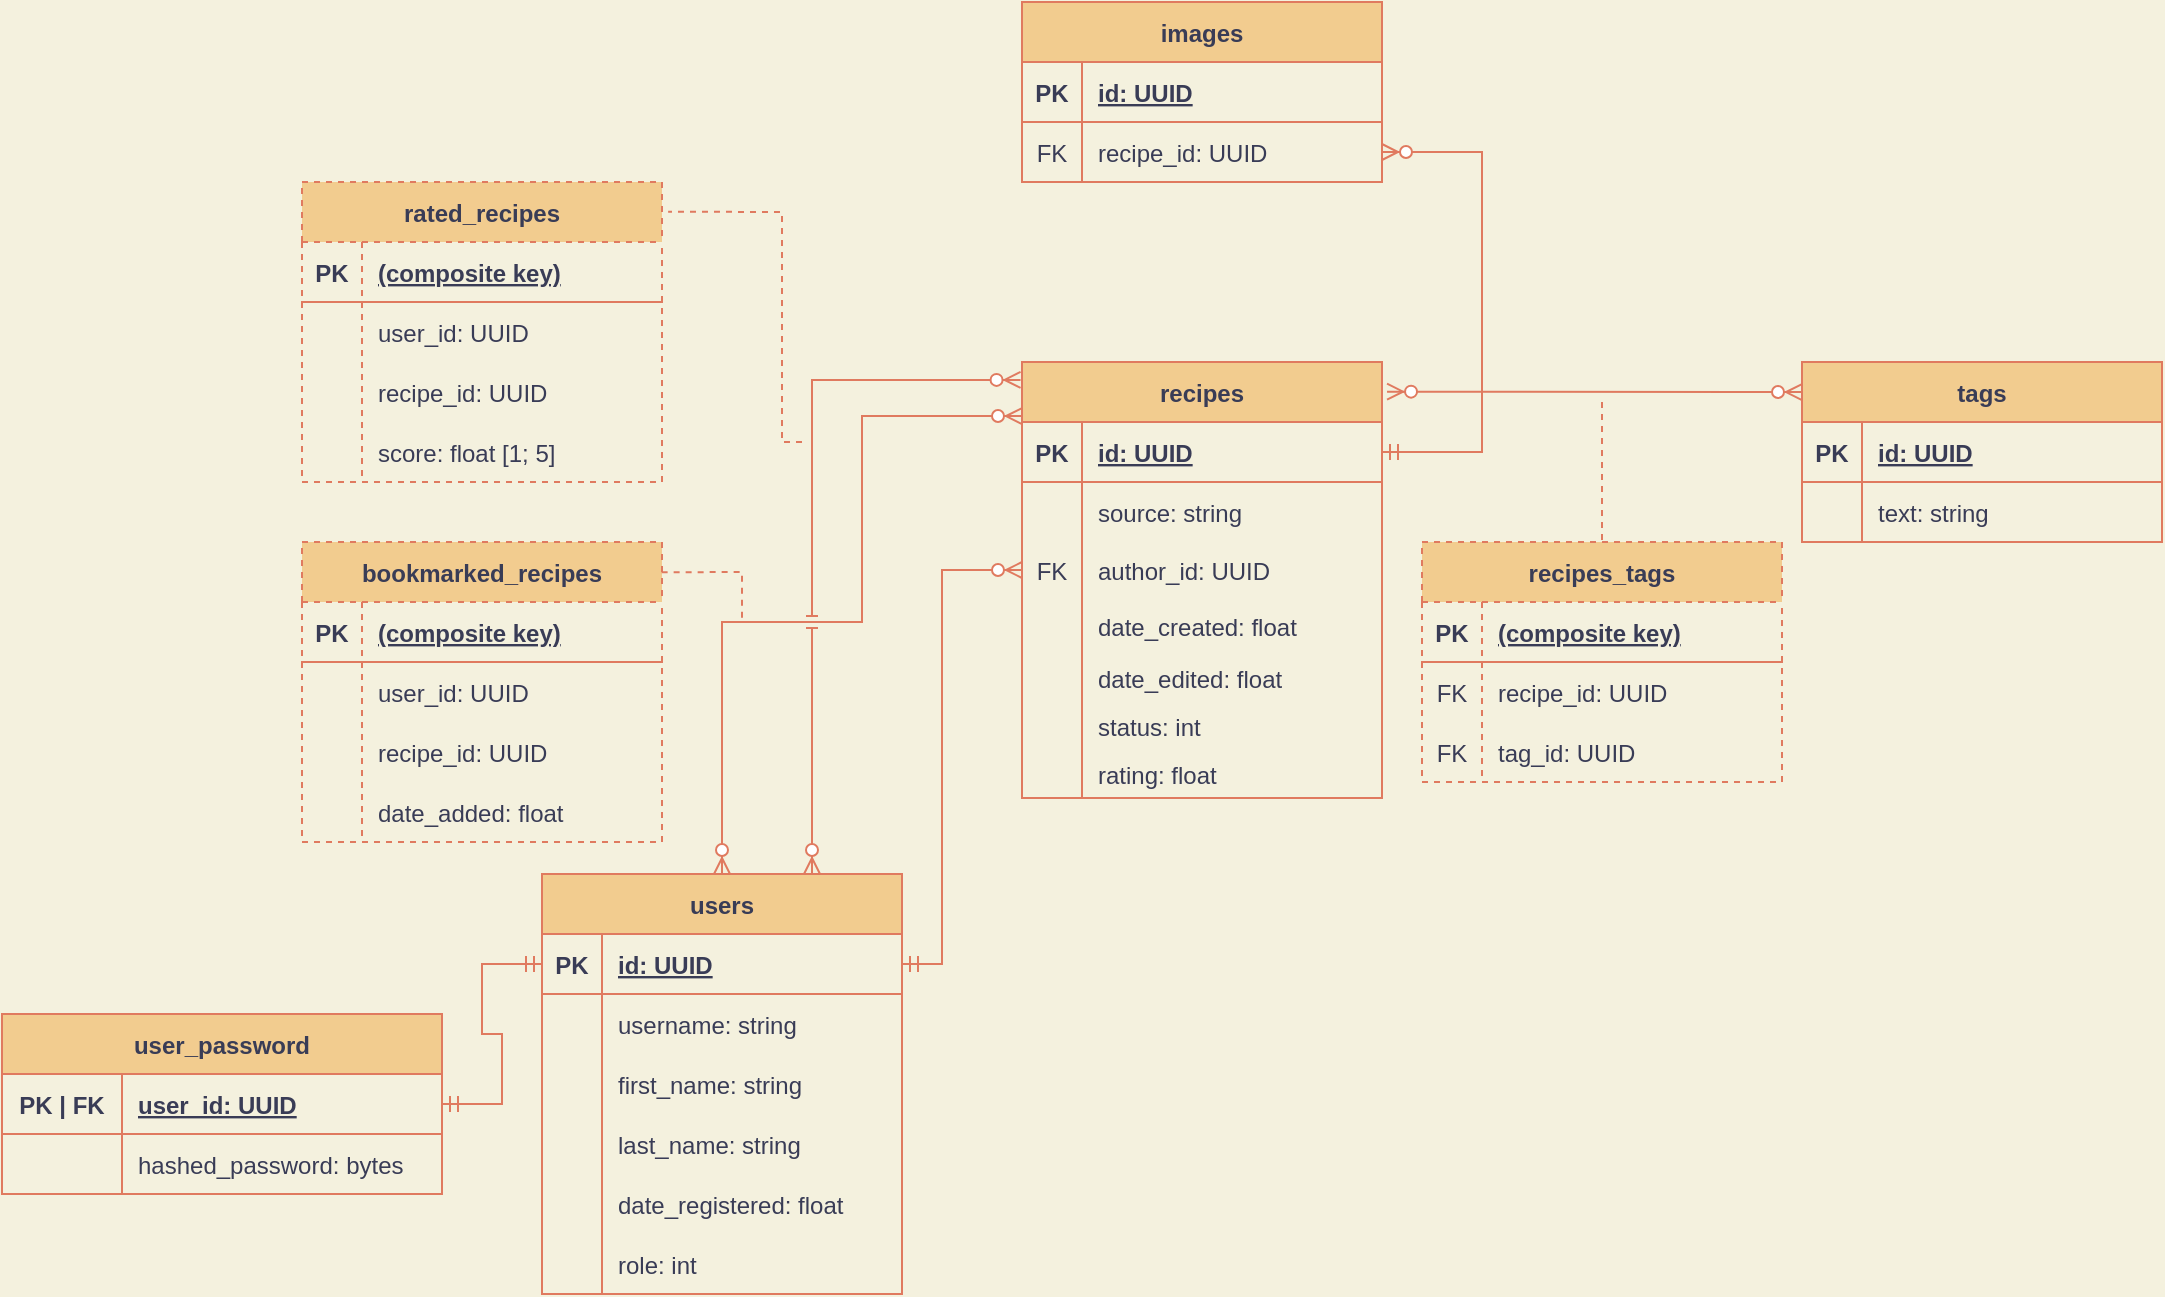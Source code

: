<mxfile version="16.5.1" type="device"><diagram id="r-IK76QdKSp-Bob8QngG" name="Page-1"><mxGraphModel dx="1038" dy="665" grid="1" gridSize="10" guides="1" tooltips="1" connect="1" arrows="1" fold="1" page="1" pageScale="1" pageWidth="1169" pageHeight="827" background="#F4F1DE" math="0" shadow="0"><root><mxCell id="0"/><mxCell id="1" parent="0"/><mxCell id="xQSCid_0t3CptBpFLn2i-52" value="recipes" style="shape=table;startSize=30;container=1;collapsible=1;childLayout=tableLayout;fixedRows=1;rowLines=0;fontStyle=1;align=center;resizeLast=1;fillColor=#F2CC8F;strokeColor=#E07A5F;fontColor=#393C56;" parent="1" vertex="1"><mxGeometry x="520" y="294" width="180" height="218" as="geometry"/></mxCell><mxCell id="xQSCid_0t3CptBpFLn2i-53" value="" style="shape=tableRow;horizontal=0;startSize=0;swimlaneHead=0;swimlaneBody=0;fillColor=none;collapsible=0;dropTarget=0;points=[[0,0.5],[1,0.5]];portConstraint=eastwest;top=0;left=0;right=0;bottom=1;strokeColor=#E07A5F;fontColor=#393C56;" parent="xQSCid_0t3CptBpFLn2i-52" vertex="1"><mxGeometry y="30" width="180" height="30" as="geometry"/></mxCell><mxCell id="xQSCid_0t3CptBpFLn2i-54" value="PK" style="shape=partialRectangle;connectable=0;fillColor=none;top=0;left=0;bottom=0;right=0;fontStyle=1;overflow=hidden;strokeColor=#E07A5F;fontColor=#393C56;" parent="xQSCid_0t3CptBpFLn2i-53" vertex="1"><mxGeometry width="30" height="30" as="geometry"><mxRectangle width="30" height="30" as="alternateBounds"/></mxGeometry></mxCell><mxCell id="xQSCid_0t3CptBpFLn2i-55" value="id: UUID" style="shape=partialRectangle;connectable=0;fillColor=none;top=0;left=0;bottom=0;right=0;align=left;spacingLeft=6;fontStyle=5;overflow=hidden;strokeColor=#E07A5F;fontColor=#393C56;" parent="xQSCid_0t3CptBpFLn2i-53" vertex="1"><mxGeometry x="30" width="150" height="30" as="geometry"><mxRectangle width="150" height="30" as="alternateBounds"/></mxGeometry></mxCell><mxCell id="xQSCid_0t3CptBpFLn2i-56" value="" style="shape=tableRow;horizontal=0;startSize=0;swimlaneHead=0;swimlaneBody=0;fillColor=none;collapsible=0;dropTarget=0;points=[[0,0.5],[1,0.5]];portConstraint=eastwest;top=0;left=0;right=0;bottom=0;strokeColor=#E07A5F;fontColor=#393C56;" parent="xQSCid_0t3CptBpFLn2i-52" vertex="1"><mxGeometry y="60" width="180" height="30" as="geometry"/></mxCell><mxCell id="xQSCid_0t3CptBpFLn2i-57" value="" style="shape=partialRectangle;connectable=0;fillColor=none;top=0;left=0;bottom=0;right=0;editable=1;overflow=hidden;strokeColor=#E07A5F;fontColor=#393C56;" parent="xQSCid_0t3CptBpFLn2i-56" vertex="1"><mxGeometry width="30" height="30" as="geometry"><mxRectangle width="30" height="30" as="alternateBounds"/></mxGeometry></mxCell><mxCell id="xQSCid_0t3CptBpFLn2i-58" value="source: string" style="shape=partialRectangle;connectable=0;fillColor=none;top=0;left=0;bottom=0;right=0;align=left;spacingLeft=6;overflow=hidden;strokeColor=#E07A5F;fontColor=#393C56;" parent="xQSCid_0t3CptBpFLn2i-56" vertex="1"><mxGeometry x="30" width="150" height="30" as="geometry"><mxRectangle width="150" height="30" as="alternateBounds"/></mxGeometry></mxCell><mxCell id="xQSCid_0t3CptBpFLn2i-59" value="" style="shape=tableRow;horizontal=0;startSize=0;swimlaneHead=0;swimlaneBody=0;fillColor=none;collapsible=0;dropTarget=0;points=[[0,0.5],[1,0.5]];portConstraint=eastwest;top=0;left=0;right=0;bottom=0;strokeColor=#E07A5F;fontColor=#393C56;" parent="xQSCid_0t3CptBpFLn2i-52" vertex="1"><mxGeometry y="90" width="180" height="28" as="geometry"/></mxCell><mxCell id="xQSCid_0t3CptBpFLn2i-60" value="FK" style="shape=partialRectangle;connectable=0;fillColor=none;top=0;left=0;bottom=0;right=0;editable=1;overflow=hidden;strokeColor=#E07A5F;fontColor=#393C56;" parent="xQSCid_0t3CptBpFLn2i-59" vertex="1"><mxGeometry width="30" height="28" as="geometry"><mxRectangle width="30" height="28" as="alternateBounds"/></mxGeometry></mxCell><mxCell id="xQSCid_0t3CptBpFLn2i-61" value="author_id: UUID" style="shape=partialRectangle;connectable=0;fillColor=none;top=0;left=0;bottom=0;right=0;align=left;spacingLeft=6;overflow=hidden;strokeColor=#E07A5F;fontColor=#393C56;" parent="xQSCid_0t3CptBpFLn2i-59" vertex="1"><mxGeometry x="30" width="150" height="28" as="geometry"><mxRectangle width="150" height="28" as="alternateBounds"/></mxGeometry></mxCell><mxCell id="xQSCid_0t3CptBpFLn2i-106" value="" style="shape=tableRow;horizontal=0;startSize=0;swimlaneHead=0;swimlaneBody=0;fillColor=none;collapsible=0;dropTarget=0;points=[[0,0.5],[1,0.5]];portConstraint=eastwest;top=0;left=0;right=0;bottom=0;strokeColor=#E07A5F;fontColor=#393C56;" parent="xQSCid_0t3CptBpFLn2i-52" vertex="1"><mxGeometry y="118" width="180" height="28" as="geometry"/></mxCell><mxCell id="xQSCid_0t3CptBpFLn2i-107" value="" style="shape=partialRectangle;connectable=0;fillColor=none;top=0;left=0;bottom=0;right=0;editable=1;overflow=hidden;strokeColor=#E07A5F;fontColor=#393C56;" parent="xQSCid_0t3CptBpFLn2i-106" vertex="1"><mxGeometry width="30" height="28" as="geometry"><mxRectangle width="30" height="28" as="alternateBounds"/></mxGeometry></mxCell><mxCell id="xQSCid_0t3CptBpFLn2i-108" value="date_created: float" style="shape=partialRectangle;connectable=0;fillColor=none;top=0;left=0;bottom=0;right=0;align=left;spacingLeft=6;overflow=hidden;strokeColor=#E07A5F;fontColor=#393C56;" parent="xQSCid_0t3CptBpFLn2i-106" vertex="1"><mxGeometry x="30" width="150" height="28" as="geometry"><mxRectangle width="150" height="28" as="alternateBounds"/></mxGeometry></mxCell><mxCell id="xQSCid_0t3CptBpFLn2i-109" value="" style="shape=tableRow;horizontal=0;startSize=0;swimlaneHead=0;swimlaneBody=0;fillColor=none;collapsible=0;dropTarget=0;points=[[0,0.5],[1,0.5]];portConstraint=eastwest;top=0;left=0;right=0;bottom=0;strokeColor=#E07A5F;fontColor=#393C56;" parent="xQSCid_0t3CptBpFLn2i-52" vertex="1"><mxGeometry y="146" width="180" height="24" as="geometry"/></mxCell><mxCell id="xQSCid_0t3CptBpFLn2i-110" value="" style="shape=partialRectangle;connectable=0;fillColor=none;top=0;left=0;bottom=0;right=0;editable=1;overflow=hidden;strokeColor=#E07A5F;fontColor=#393C56;" parent="xQSCid_0t3CptBpFLn2i-109" vertex="1"><mxGeometry width="30" height="24" as="geometry"><mxRectangle width="30" height="24" as="alternateBounds"/></mxGeometry></mxCell><mxCell id="xQSCid_0t3CptBpFLn2i-111" value="date_edited: float" style="shape=partialRectangle;connectable=0;fillColor=none;top=0;left=0;bottom=0;right=0;align=left;spacingLeft=6;overflow=hidden;strokeColor=#E07A5F;fontColor=#393C56;" parent="xQSCid_0t3CptBpFLn2i-109" vertex="1"><mxGeometry x="30" width="150" height="24" as="geometry"><mxRectangle width="150" height="24" as="alternateBounds"/></mxGeometry></mxCell><mxCell id="5uPrhBMYT8UN5M-PYj4c-45" value="" style="shape=tableRow;horizontal=0;startSize=0;swimlaneHead=0;swimlaneBody=0;fillColor=none;collapsible=0;dropTarget=0;points=[[0,0.5],[1,0.5]];portConstraint=eastwest;top=0;left=0;right=0;bottom=0;strokeColor=#E07A5F;fontColor=#393C56;" parent="xQSCid_0t3CptBpFLn2i-52" vertex="1"><mxGeometry y="170" width="180" height="24" as="geometry"/></mxCell><mxCell id="5uPrhBMYT8UN5M-PYj4c-46" value="" style="shape=partialRectangle;connectable=0;fillColor=none;top=0;left=0;bottom=0;right=0;editable=1;overflow=hidden;strokeColor=#E07A5F;fontColor=#393C56;" parent="5uPrhBMYT8UN5M-PYj4c-45" vertex="1"><mxGeometry width="30" height="24" as="geometry"><mxRectangle width="30" height="24" as="alternateBounds"/></mxGeometry></mxCell><mxCell id="5uPrhBMYT8UN5M-PYj4c-47" value="status: int" style="shape=partialRectangle;connectable=0;fillColor=none;top=0;left=0;bottom=0;right=0;align=left;spacingLeft=6;overflow=hidden;strokeColor=#E07A5F;fontColor=#393C56;" parent="5uPrhBMYT8UN5M-PYj4c-45" vertex="1"><mxGeometry x="30" width="150" height="24" as="geometry"><mxRectangle width="150" height="24" as="alternateBounds"/></mxGeometry></mxCell><mxCell id="JSUayGxCR2XrKgU7hr0o-1" value="" style="shape=tableRow;horizontal=0;startSize=0;swimlaneHead=0;swimlaneBody=0;fillColor=none;collapsible=0;dropTarget=0;points=[[0,0.5],[1,0.5]];portConstraint=eastwest;top=0;left=0;right=0;bottom=0;strokeColor=#E07A5F;fontColor=#393C56;" parent="xQSCid_0t3CptBpFLn2i-52" vertex="1"><mxGeometry y="194" width="180" height="24" as="geometry"/></mxCell><mxCell id="JSUayGxCR2XrKgU7hr0o-2" value="" style="shape=partialRectangle;connectable=0;fillColor=none;top=0;left=0;bottom=0;right=0;editable=1;overflow=hidden;strokeColor=#E07A5F;fontColor=#393C56;" parent="JSUayGxCR2XrKgU7hr0o-1" vertex="1"><mxGeometry width="30" height="24" as="geometry"><mxRectangle width="30" height="24" as="alternateBounds"/></mxGeometry></mxCell><mxCell id="JSUayGxCR2XrKgU7hr0o-3" value="rating: float" style="shape=partialRectangle;connectable=0;fillColor=none;top=0;left=0;bottom=0;right=0;align=left;spacingLeft=6;overflow=hidden;strokeColor=#E07A5F;fontColor=#393C56;" parent="JSUayGxCR2XrKgU7hr0o-1" vertex="1"><mxGeometry x="30" width="150" height="24" as="geometry"><mxRectangle width="150" height="24" as="alternateBounds"/></mxGeometry></mxCell><mxCell id="xQSCid_0t3CptBpFLn2i-65" value="tags" style="shape=table;startSize=30;container=1;collapsible=1;childLayout=tableLayout;fixedRows=1;rowLines=0;fontStyle=1;align=center;resizeLast=1;fillColor=#F2CC8F;strokeColor=#E07A5F;fontColor=#393C56;" parent="1" vertex="1"><mxGeometry x="910" y="294" width="180" height="90" as="geometry"/></mxCell><mxCell id="xQSCid_0t3CptBpFLn2i-66" value="" style="shape=tableRow;horizontal=0;startSize=0;swimlaneHead=0;swimlaneBody=0;fillColor=none;collapsible=0;dropTarget=0;points=[[0,0.5],[1,0.5]];portConstraint=eastwest;top=0;left=0;right=0;bottom=1;strokeColor=#E07A5F;fontColor=#393C56;" parent="xQSCid_0t3CptBpFLn2i-65" vertex="1"><mxGeometry y="30" width="180" height="30" as="geometry"/></mxCell><mxCell id="xQSCid_0t3CptBpFLn2i-67" value="PK" style="shape=partialRectangle;connectable=0;fillColor=none;top=0;left=0;bottom=0;right=0;fontStyle=1;overflow=hidden;strokeColor=#E07A5F;fontColor=#393C56;" parent="xQSCid_0t3CptBpFLn2i-66" vertex="1"><mxGeometry width="30" height="30" as="geometry"><mxRectangle width="30" height="30" as="alternateBounds"/></mxGeometry></mxCell><mxCell id="xQSCid_0t3CptBpFLn2i-68" value="id: UUID" style="shape=partialRectangle;connectable=0;fillColor=none;top=0;left=0;bottom=0;right=0;align=left;spacingLeft=6;fontStyle=5;overflow=hidden;strokeColor=#E07A5F;fontColor=#393C56;" parent="xQSCid_0t3CptBpFLn2i-66" vertex="1"><mxGeometry x="30" width="150" height="30" as="geometry"><mxRectangle width="150" height="30" as="alternateBounds"/></mxGeometry></mxCell><mxCell id="xQSCid_0t3CptBpFLn2i-69" value="" style="shape=tableRow;horizontal=0;startSize=0;swimlaneHead=0;swimlaneBody=0;fillColor=none;collapsible=0;dropTarget=0;points=[[0,0.5],[1,0.5]];portConstraint=eastwest;top=0;left=0;right=0;bottom=0;strokeColor=#E07A5F;fontColor=#393C56;" parent="xQSCid_0t3CptBpFLn2i-65" vertex="1"><mxGeometry y="60" width="180" height="30" as="geometry"/></mxCell><mxCell id="xQSCid_0t3CptBpFLn2i-70" value="" style="shape=partialRectangle;connectable=0;fillColor=none;top=0;left=0;bottom=0;right=0;editable=1;overflow=hidden;strokeColor=#E07A5F;fontColor=#393C56;" parent="xQSCid_0t3CptBpFLn2i-69" vertex="1"><mxGeometry width="30" height="30" as="geometry"><mxRectangle width="30" height="30" as="alternateBounds"/></mxGeometry></mxCell><mxCell id="xQSCid_0t3CptBpFLn2i-71" value="text: string" style="shape=partialRectangle;connectable=0;fillColor=none;top=0;left=0;bottom=0;right=0;align=left;spacingLeft=6;overflow=hidden;strokeColor=#E07A5F;fontColor=#393C56;" parent="xQSCid_0t3CptBpFLn2i-69" vertex="1"><mxGeometry x="30" width="150" height="30" as="geometry"><mxRectangle width="150" height="30" as="alternateBounds"/></mxGeometry></mxCell><mxCell id="xQSCid_0t3CptBpFLn2i-83" value="recipes_tags" style="shape=table;startSize=30;container=1;collapsible=1;childLayout=tableLayout;fixedRows=1;rowLines=0;fontStyle=1;align=center;resizeLast=1;dashed=1;fillColor=#F2CC8F;strokeColor=#E07A5F;fontColor=#393C56;" parent="1" vertex="1"><mxGeometry x="720" y="384" width="180" height="120" as="geometry"/></mxCell><mxCell id="xQSCid_0t3CptBpFLn2i-84" value="" style="shape=tableRow;horizontal=0;startSize=0;swimlaneHead=0;swimlaneBody=0;fillColor=none;collapsible=0;dropTarget=0;points=[[0,0.5],[1,0.5]];portConstraint=eastwest;top=0;left=0;right=0;bottom=1;strokeColor=#E07A5F;fontColor=#393C56;" parent="xQSCid_0t3CptBpFLn2i-83" vertex="1"><mxGeometry y="30" width="180" height="30" as="geometry"/></mxCell><mxCell id="xQSCid_0t3CptBpFLn2i-85" value="PK" style="shape=partialRectangle;connectable=0;fillColor=none;top=0;left=0;bottom=0;right=0;fontStyle=1;overflow=hidden;strokeColor=#E07A5F;fontColor=#393C56;" parent="xQSCid_0t3CptBpFLn2i-84" vertex="1"><mxGeometry width="30" height="30" as="geometry"><mxRectangle width="30" height="30" as="alternateBounds"/></mxGeometry></mxCell><mxCell id="xQSCid_0t3CptBpFLn2i-86" value="(composite key)" style="shape=partialRectangle;connectable=0;fillColor=none;top=0;left=0;bottom=0;right=0;align=left;spacingLeft=6;fontStyle=5;overflow=hidden;strokeColor=#E07A5F;fontColor=#393C56;" parent="xQSCid_0t3CptBpFLn2i-84" vertex="1"><mxGeometry x="30" width="150" height="30" as="geometry"><mxRectangle width="150" height="30" as="alternateBounds"/></mxGeometry></mxCell><mxCell id="xQSCid_0t3CptBpFLn2i-87" value="" style="shape=tableRow;horizontal=0;startSize=0;swimlaneHead=0;swimlaneBody=0;fillColor=none;collapsible=0;dropTarget=0;points=[[0,0.5],[1,0.5]];portConstraint=eastwest;top=0;left=0;right=0;bottom=0;strokeColor=#E07A5F;fontColor=#393C56;" parent="xQSCid_0t3CptBpFLn2i-83" vertex="1"><mxGeometry y="60" width="180" height="30" as="geometry"/></mxCell><mxCell id="xQSCid_0t3CptBpFLn2i-88" value="FK" style="shape=partialRectangle;connectable=0;fillColor=none;top=0;left=0;bottom=0;right=0;editable=1;overflow=hidden;strokeColor=#E07A5F;fontColor=#393C56;" parent="xQSCid_0t3CptBpFLn2i-87" vertex="1"><mxGeometry width="30" height="30" as="geometry"><mxRectangle width="30" height="30" as="alternateBounds"/></mxGeometry></mxCell><mxCell id="xQSCid_0t3CptBpFLn2i-89" value="recipe_id: UUID" style="shape=partialRectangle;connectable=0;fillColor=none;top=0;left=0;bottom=0;right=0;align=left;spacingLeft=6;overflow=hidden;strokeColor=#E07A5F;fontColor=#393C56;" parent="xQSCid_0t3CptBpFLn2i-87" vertex="1"><mxGeometry x="30" width="150" height="30" as="geometry"><mxRectangle width="150" height="30" as="alternateBounds"/></mxGeometry></mxCell><mxCell id="xQSCid_0t3CptBpFLn2i-90" value="" style="shape=tableRow;horizontal=0;startSize=0;swimlaneHead=0;swimlaneBody=0;fillColor=none;collapsible=0;dropTarget=0;points=[[0,0.5],[1,0.5]];portConstraint=eastwest;top=0;left=0;right=0;bottom=0;strokeColor=#E07A5F;fontColor=#393C56;" parent="xQSCid_0t3CptBpFLn2i-83" vertex="1"><mxGeometry y="90" width="180" height="30" as="geometry"/></mxCell><mxCell id="xQSCid_0t3CptBpFLn2i-91" value="FK" style="shape=partialRectangle;connectable=0;fillColor=none;top=0;left=0;bottom=0;right=0;editable=1;overflow=hidden;strokeColor=#E07A5F;fontColor=#393C56;" parent="xQSCid_0t3CptBpFLn2i-90" vertex="1"><mxGeometry width="30" height="30" as="geometry"><mxRectangle width="30" height="30" as="alternateBounds"/></mxGeometry></mxCell><mxCell id="xQSCid_0t3CptBpFLn2i-92" value="tag_id: UUID" style="shape=partialRectangle;connectable=0;fillColor=none;top=0;left=0;bottom=0;right=0;align=left;spacingLeft=6;overflow=hidden;strokeColor=#E07A5F;fontColor=#393C56;" parent="xQSCid_0t3CptBpFLn2i-90" vertex="1"><mxGeometry x="30" width="150" height="30" as="geometry"><mxRectangle width="150" height="30" as="alternateBounds"/></mxGeometry></mxCell><mxCell id="xQSCid_0t3CptBpFLn2i-96" value="" style="endArrow=none;dashed=1;html=1;rounded=0;entryX=0.5;entryY=0;entryDx=0;entryDy=0;labelBackgroundColor=#F4F1DE;strokeColor=#E07A5F;fontColor=#393C56;" parent="1" target="xQSCid_0t3CptBpFLn2i-83" edge="1"><mxGeometry width="50" height="50" relative="1" as="geometry"><mxPoint x="810" y="314" as="sourcePoint"/><mxPoint x="810" y="364" as="targetPoint"/></mxGeometry></mxCell><mxCell id="xQSCid_0t3CptBpFLn2i-113" value="users" style="shape=table;startSize=30;container=1;collapsible=1;childLayout=tableLayout;fixedRows=1;rowLines=0;fontStyle=1;align=center;resizeLast=1;fillColor=#F2CC8F;strokeColor=#E07A5F;fontColor=#393C56;" parent="1" vertex="1"><mxGeometry x="280" y="550" width="180" height="210" as="geometry"/></mxCell><mxCell id="xQSCid_0t3CptBpFLn2i-114" value="" style="shape=tableRow;horizontal=0;startSize=0;swimlaneHead=0;swimlaneBody=0;fillColor=none;collapsible=0;dropTarget=0;points=[[0,0.5],[1,0.5]];portConstraint=eastwest;top=0;left=0;right=0;bottom=1;strokeColor=#E07A5F;fontColor=#393C56;" parent="xQSCid_0t3CptBpFLn2i-113" vertex="1"><mxGeometry y="30" width="180" height="30" as="geometry"/></mxCell><mxCell id="xQSCid_0t3CptBpFLn2i-115" value="PK" style="shape=partialRectangle;connectable=0;fillColor=none;top=0;left=0;bottom=0;right=0;fontStyle=1;overflow=hidden;strokeColor=#E07A5F;fontColor=#393C56;" parent="xQSCid_0t3CptBpFLn2i-114" vertex="1"><mxGeometry width="30" height="30" as="geometry"><mxRectangle width="30" height="30" as="alternateBounds"/></mxGeometry></mxCell><mxCell id="xQSCid_0t3CptBpFLn2i-116" value="id: UUID" style="shape=partialRectangle;connectable=0;fillColor=none;top=0;left=0;bottom=0;right=0;align=left;spacingLeft=6;fontStyle=5;overflow=hidden;strokeColor=#E07A5F;fontColor=#393C56;" parent="xQSCid_0t3CptBpFLn2i-114" vertex="1"><mxGeometry x="30" width="150" height="30" as="geometry"><mxRectangle width="150" height="30" as="alternateBounds"/></mxGeometry></mxCell><mxCell id="xQSCid_0t3CptBpFLn2i-117" value="" style="shape=tableRow;horizontal=0;startSize=0;swimlaneHead=0;swimlaneBody=0;fillColor=none;collapsible=0;dropTarget=0;points=[[0,0.5],[1,0.5]];portConstraint=eastwest;top=0;left=0;right=0;bottom=0;strokeColor=#E07A5F;fontColor=#393C56;" parent="xQSCid_0t3CptBpFLn2i-113" vertex="1"><mxGeometry y="60" width="180" height="30" as="geometry"/></mxCell><mxCell id="xQSCid_0t3CptBpFLn2i-118" value="" style="shape=partialRectangle;connectable=0;fillColor=none;top=0;left=0;bottom=0;right=0;editable=1;overflow=hidden;strokeColor=#E07A5F;fontColor=#393C56;" parent="xQSCid_0t3CptBpFLn2i-117" vertex="1"><mxGeometry width="30" height="30" as="geometry"><mxRectangle width="30" height="30" as="alternateBounds"/></mxGeometry></mxCell><mxCell id="xQSCid_0t3CptBpFLn2i-119" value="username: string" style="shape=partialRectangle;connectable=0;fillColor=none;top=0;left=0;bottom=0;right=0;align=left;spacingLeft=6;overflow=hidden;strokeColor=#E07A5F;fontColor=#393C56;" parent="xQSCid_0t3CptBpFLn2i-117" vertex="1"><mxGeometry x="30" width="150" height="30" as="geometry"><mxRectangle width="150" height="30" as="alternateBounds"/></mxGeometry></mxCell><mxCell id="xQSCid_0t3CptBpFLn2i-120" value="" style="shape=tableRow;horizontal=0;startSize=0;swimlaneHead=0;swimlaneBody=0;fillColor=none;collapsible=0;dropTarget=0;points=[[0,0.5],[1,0.5]];portConstraint=eastwest;top=0;left=0;right=0;bottom=0;strokeColor=#E07A5F;fontColor=#393C56;" parent="xQSCid_0t3CptBpFLn2i-113" vertex="1"><mxGeometry y="90" width="180" height="30" as="geometry"/></mxCell><mxCell id="xQSCid_0t3CptBpFLn2i-121" value="" style="shape=partialRectangle;connectable=0;fillColor=none;top=0;left=0;bottom=0;right=0;editable=1;overflow=hidden;strokeColor=#E07A5F;fontColor=#393C56;" parent="xQSCid_0t3CptBpFLn2i-120" vertex="1"><mxGeometry width="30" height="30" as="geometry"><mxRectangle width="30" height="30" as="alternateBounds"/></mxGeometry></mxCell><mxCell id="xQSCid_0t3CptBpFLn2i-122" value="first_name: string" style="shape=partialRectangle;connectable=0;fillColor=none;top=0;left=0;bottom=0;right=0;align=left;spacingLeft=6;overflow=hidden;strokeColor=#E07A5F;fontColor=#393C56;" parent="xQSCid_0t3CptBpFLn2i-120" vertex="1"><mxGeometry x="30" width="150" height="30" as="geometry"><mxRectangle width="150" height="30" as="alternateBounds"/></mxGeometry></mxCell><mxCell id="xQSCid_0t3CptBpFLn2i-123" value="" style="shape=tableRow;horizontal=0;startSize=0;swimlaneHead=0;swimlaneBody=0;fillColor=none;collapsible=0;dropTarget=0;points=[[0,0.5],[1,0.5]];portConstraint=eastwest;top=0;left=0;right=0;bottom=0;strokeColor=#E07A5F;fontColor=#393C56;" parent="xQSCid_0t3CptBpFLn2i-113" vertex="1"><mxGeometry y="120" width="180" height="30" as="geometry"/></mxCell><mxCell id="xQSCid_0t3CptBpFLn2i-124" value="" style="shape=partialRectangle;connectable=0;fillColor=none;top=0;left=0;bottom=0;right=0;editable=1;overflow=hidden;strokeColor=#E07A5F;fontColor=#393C56;" parent="xQSCid_0t3CptBpFLn2i-123" vertex="1"><mxGeometry width="30" height="30" as="geometry"><mxRectangle width="30" height="30" as="alternateBounds"/></mxGeometry></mxCell><mxCell id="xQSCid_0t3CptBpFLn2i-125" value="last_name: string" style="shape=partialRectangle;connectable=0;fillColor=none;top=0;left=0;bottom=0;right=0;align=left;spacingLeft=6;overflow=hidden;strokeColor=#E07A5F;fontColor=#393C56;" parent="xQSCid_0t3CptBpFLn2i-123" vertex="1"><mxGeometry x="30" width="150" height="30" as="geometry"><mxRectangle width="150" height="30" as="alternateBounds"/></mxGeometry></mxCell><mxCell id="xQSCid_0t3CptBpFLn2i-130" value="" style="shape=tableRow;horizontal=0;startSize=0;swimlaneHead=0;swimlaneBody=0;fillColor=none;collapsible=0;dropTarget=0;points=[[0,0.5],[1,0.5]];portConstraint=eastwest;top=0;left=0;right=0;bottom=0;strokeColor=#E07A5F;fontColor=#393C56;" parent="xQSCid_0t3CptBpFLn2i-113" vertex="1"><mxGeometry y="150" width="180" height="30" as="geometry"/></mxCell><mxCell id="xQSCid_0t3CptBpFLn2i-131" value="" style="shape=partialRectangle;connectable=0;fillColor=none;top=0;left=0;bottom=0;right=0;editable=1;overflow=hidden;strokeColor=#E07A5F;fontColor=#393C56;" parent="xQSCid_0t3CptBpFLn2i-130" vertex="1"><mxGeometry width="30" height="30" as="geometry"><mxRectangle width="30" height="30" as="alternateBounds"/></mxGeometry></mxCell><mxCell id="xQSCid_0t3CptBpFLn2i-132" value="date_registered: float" style="shape=partialRectangle;connectable=0;fillColor=none;top=0;left=0;bottom=0;right=0;align=left;spacingLeft=6;overflow=hidden;strokeColor=#E07A5F;fontColor=#393C56;" parent="xQSCid_0t3CptBpFLn2i-130" vertex="1"><mxGeometry x="30" width="150" height="30" as="geometry"><mxRectangle width="150" height="30" as="alternateBounds"/></mxGeometry></mxCell><mxCell id="xQSCid_0t3CptBpFLn2i-209" value="" style="shape=tableRow;horizontal=0;startSize=0;swimlaneHead=0;swimlaneBody=0;fillColor=none;collapsible=0;dropTarget=0;points=[[0,0.5],[1,0.5]];portConstraint=eastwest;top=0;left=0;right=0;bottom=0;strokeColor=#E07A5F;fontColor=#393C56;" parent="xQSCid_0t3CptBpFLn2i-113" vertex="1"><mxGeometry y="180" width="180" height="30" as="geometry"/></mxCell><mxCell id="xQSCid_0t3CptBpFLn2i-210" value="" style="shape=partialRectangle;connectable=0;fillColor=none;top=0;left=0;bottom=0;right=0;editable=1;overflow=hidden;strokeColor=#E07A5F;fontColor=#393C56;" parent="xQSCid_0t3CptBpFLn2i-209" vertex="1"><mxGeometry width="30" height="30" as="geometry"><mxRectangle width="30" height="30" as="alternateBounds"/></mxGeometry></mxCell><mxCell id="xQSCid_0t3CptBpFLn2i-211" value="role: int" style="shape=partialRectangle;connectable=0;fillColor=none;top=0;left=0;bottom=0;right=0;align=left;spacingLeft=6;overflow=hidden;strokeColor=#E07A5F;fontColor=#393C56;" parent="xQSCid_0t3CptBpFLn2i-209" vertex="1"><mxGeometry x="30" width="150" height="30" as="geometry"><mxRectangle width="150" height="30" as="alternateBounds"/></mxGeometry></mxCell><mxCell id="xQSCid_0t3CptBpFLn2i-133" value="bookmarked_recipes" style="shape=table;startSize=30;container=1;collapsible=1;childLayout=tableLayout;fixedRows=1;rowLines=0;fontStyle=1;align=center;resizeLast=1;dashed=1;fillColor=#F2CC8F;strokeColor=#E07A5F;fontColor=#393C56;" parent="1" vertex="1"><mxGeometry x="160" y="384" width="180" height="150" as="geometry"/></mxCell><mxCell id="xQSCid_0t3CptBpFLn2i-134" value="" style="shape=tableRow;horizontal=0;startSize=0;swimlaneHead=0;swimlaneBody=0;fillColor=none;collapsible=0;dropTarget=0;points=[[0,0.5],[1,0.5]];portConstraint=eastwest;top=0;left=0;right=0;bottom=1;strokeColor=#E07A5F;fontColor=#393C56;" parent="xQSCid_0t3CptBpFLn2i-133" vertex="1"><mxGeometry y="30" width="180" height="30" as="geometry"/></mxCell><mxCell id="xQSCid_0t3CptBpFLn2i-135" value="PK" style="shape=partialRectangle;connectable=0;fillColor=none;top=0;left=0;bottom=0;right=0;fontStyle=1;overflow=hidden;dashed=1;strokeColor=#E07A5F;fontColor=#393C56;" parent="xQSCid_0t3CptBpFLn2i-134" vertex="1"><mxGeometry width="30" height="30" as="geometry"><mxRectangle width="30" height="30" as="alternateBounds"/></mxGeometry></mxCell><mxCell id="xQSCid_0t3CptBpFLn2i-136" value="(composite key)" style="shape=partialRectangle;connectable=0;fillColor=none;top=0;left=0;bottom=0;right=0;align=left;spacingLeft=6;fontStyle=5;overflow=hidden;dashed=1;strokeColor=#E07A5F;fontColor=#393C56;" parent="xQSCid_0t3CptBpFLn2i-134" vertex="1"><mxGeometry x="30" width="150" height="30" as="geometry"><mxRectangle width="150" height="30" as="alternateBounds"/></mxGeometry></mxCell><mxCell id="xQSCid_0t3CptBpFLn2i-137" value="" style="shape=tableRow;horizontal=0;startSize=0;swimlaneHead=0;swimlaneBody=0;fillColor=none;collapsible=0;dropTarget=0;points=[[0,0.5],[1,0.5]];portConstraint=eastwest;top=0;left=0;right=0;bottom=0;dashed=1;strokeColor=#E07A5F;fontColor=#393C56;" parent="xQSCid_0t3CptBpFLn2i-133" vertex="1"><mxGeometry y="60" width="180" height="30" as="geometry"/></mxCell><mxCell id="xQSCid_0t3CptBpFLn2i-138" value="" style="shape=partialRectangle;connectable=0;fillColor=none;top=0;left=0;bottom=0;right=0;editable=1;overflow=hidden;dashed=1;strokeColor=#E07A5F;fontColor=#393C56;" parent="xQSCid_0t3CptBpFLn2i-137" vertex="1"><mxGeometry width="30" height="30" as="geometry"><mxRectangle width="30" height="30" as="alternateBounds"/></mxGeometry></mxCell><mxCell id="xQSCid_0t3CptBpFLn2i-139" value="user_id: UUID" style="shape=partialRectangle;connectable=0;fillColor=none;top=0;left=0;bottom=0;right=0;align=left;spacingLeft=6;overflow=hidden;dashed=1;strokeColor=#E07A5F;fontColor=#393C56;" parent="xQSCid_0t3CptBpFLn2i-137" vertex="1"><mxGeometry x="30" width="150" height="30" as="geometry"><mxRectangle width="150" height="30" as="alternateBounds"/></mxGeometry></mxCell><mxCell id="xQSCid_0t3CptBpFLn2i-140" value="" style="shape=tableRow;horizontal=0;startSize=0;swimlaneHead=0;swimlaneBody=0;fillColor=none;collapsible=0;dropTarget=0;points=[[0,0.5],[1,0.5]];portConstraint=eastwest;top=0;left=0;right=0;bottom=0;dashed=1;strokeColor=#E07A5F;fontColor=#393C56;" parent="xQSCid_0t3CptBpFLn2i-133" vertex="1"><mxGeometry y="90" width="180" height="30" as="geometry"/></mxCell><mxCell id="xQSCid_0t3CptBpFLn2i-141" value="" style="shape=partialRectangle;connectable=0;fillColor=none;top=0;left=0;bottom=0;right=0;editable=1;overflow=hidden;dashed=1;strokeColor=#E07A5F;fontColor=#393C56;" parent="xQSCid_0t3CptBpFLn2i-140" vertex="1"><mxGeometry width="30" height="30" as="geometry"><mxRectangle width="30" height="30" as="alternateBounds"/></mxGeometry></mxCell><mxCell id="xQSCid_0t3CptBpFLn2i-142" value="recipe_id: UUID" style="shape=partialRectangle;connectable=0;fillColor=none;top=0;left=0;bottom=0;right=0;align=left;spacingLeft=6;overflow=hidden;dashed=1;strokeColor=#E07A5F;fontColor=#393C56;" parent="xQSCid_0t3CptBpFLn2i-140" vertex="1"><mxGeometry x="30" width="150" height="30" as="geometry"><mxRectangle width="150" height="30" as="alternateBounds"/></mxGeometry></mxCell><mxCell id="D60etgOpz59AcNQLe076-1" value="" style="shape=tableRow;horizontal=0;startSize=0;swimlaneHead=0;swimlaneBody=0;fillColor=none;collapsible=0;dropTarget=0;points=[[0,0.5],[1,0.5]];portConstraint=eastwest;top=0;left=0;right=0;bottom=0;dashed=1;strokeColor=#E07A5F;fontColor=#393C56;" parent="xQSCid_0t3CptBpFLn2i-133" vertex="1"><mxGeometry y="120" width="180" height="30" as="geometry"/></mxCell><mxCell id="D60etgOpz59AcNQLe076-2" value="" style="shape=partialRectangle;connectable=0;fillColor=none;top=0;left=0;bottom=0;right=0;editable=1;overflow=hidden;dashed=1;strokeColor=#E07A5F;fontColor=#393C56;" parent="D60etgOpz59AcNQLe076-1" vertex="1"><mxGeometry width="30" height="30" as="geometry"><mxRectangle width="30" height="30" as="alternateBounds"/></mxGeometry></mxCell><mxCell id="D60etgOpz59AcNQLe076-3" value="date_added: float" style="shape=partialRectangle;connectable=0;fillColor=none;top=0;left=0;bottom=0;right=0;align=left;spacingLeft=6;overflow=hidden;dashed=1;strokeColor=#E07A5F;fontColor=#393C56;" parent="D60etgOpz59AcNQLe076-1" vertex="1"><mxGeometry x="30" width="150" height="30" as="geometry"><mxRectangle width="150" height="30" as="alternateBounds"/></mxGeometry></mxCell><mxCell id="xQSCid_0t3CptBpFLn2i-146" value="" style="fontSize=12;html=1;endArrow=ERzeroToMany;startArrow=ERmandOne;rounded=0;exitX=1;exitY=0.5;exitDx=0;exitDy=0;entryX=0;entryY=0.5;entryDx=0;entryDy=0;labelBackgroundColor=#F4F1DE;strokeColor=#E07A5F;fontColor=#393C56;" parent="1" source="xQSCid_0t3CptBpFLn2i-114" target="xQSCid_0t3CptBpFLn2i-59" edge="1"><mxGeometry width="100" height="100" relative="1" as="geometry"><mxPoint x="490" y="574" as="sourcePoint"/><mxPoint x="590" y="474" as="targetPoint"/><Array as="points"><mxPoint x="480" y="595"/><mxPoint x="480" y="398"/></Array></mxGeometry></mxCell><mxCell id="xQSCid_0t3CptBpFLn2i-147" value="" style="edgeStyle=entityRelationEdgeStyle;fontSize=12;html=1;endArrow=ERzeroToMany;endFill=1;startArrow=ERzeroToMany;rounded=0;exitX=1.014;exitY=0.068;exitDx=0;exitDy=0;exitPerimeter=0;entryX=0;entryY=0.167;entryDx=0;entryDy=0;entryPerimeter=0;labelBackgroundColor=#F4F1DE;strokeColor=#E07A5F;fontColor=#393C56;" parent="1" source="xQSCid_0t3CptBpFLn2i-52" target="xQSCid_0t3CptBpFLn2i-65" edge="1"><mxGeometry width="100" height="100" relative="1" as="geometry"><mxPoint x="650" y="474" as="sourcePoint"/><mxPoint x="900" y="309" as="targetPoint"/></mxGeometry></mxCell><mxCell id="xQSCid_0t3CptBpFLn2i-157" value="" style="fontSize=12;html=1;endArrow=ERzeroToMany;endFill=1;startArrow=ERzeroToMany;rounded=0;jumpStyle=line;entryX=0;entryY=0.124;entryDx=0;entryDy=0;entryPerimeter=0;exitX=0.5;exitY=0;exitDx=0;exitDy=0;labelBackgroundColor=#F4F1DE;strokeColor=#E07A5F;fontColor=#393C56;" parent="1" source="xQSCid_0t3CptBpFLn2i-113" target="xQSCid_0t3CptBpFLn2i-52" edge="1"><mxGeometry width="100" height="100" relative="1" as="geometry"><mxPoint x="400" y="484" as="sourcePoint"/><mxPoint x="460" y="344" as="targetPoint"/><Array as="points"><mxPoint x="370" y="424"/><mxPoint x="440" y="424"/><mxPoint x="440" y="321"/></Array></mxGeometry></mxCell><mxCell id="xQSCid_0t3CptBpFLn2i-158" value="" style="endArrow=none;dashed=1;html=1;rounded=0;jumpStyle=line;labelBackgroundColor=#F4F1DE;strokeColor=#E07A5F;fontColor=#393C56;exitX=0.999;exitY=0.101;exitDx=0;exitDy=0;exitPerimeter=0;" parent="1" source="xQSCid_0t3CptBpFLn2i-133" edge="1"><mxGeometry width="50" height="50" relative="1" as="geometry"><mxPoint x="340" y="399" as="sourcePoint"/><mxPoint x="380" y="424" as="targetPoint"/><Array as="points"><mxPoint x="380" y="399"/></Array></mxGeometry></mxCell><mxCell id="xQSCid_0t3CptBpFLn2i-162" value="rated_recipes" style="shape=table;startSize=30;container=1;collapsible=1;childLayout=tableLayout;fixedRows=1;rowLines=0;fontStyle=1;align=center;resizeLast=1;dashed=1;fillColor=#F2CC8F;strokeColor=#E07A5F;fontColor=#393C56;" parent="1" vertex="1"><mxGeometry x="160" y="204" width="180" height="150" as="geometry"/></mxCell><mxCell id="xQSCid_0t3CptBpFLn2i-163" value="" style="shape=tableRow;horizontal=0;startSize=0;swimlaneHead=0;swimlaneBody=0;fillColor=none;collapsible=0;dropTarget=0;points=[[0,0.5],[1,0.5]];portConstraint=eastwest;top=0;left=0;right=0;bottom=1;strokeColor=#E07A5F;fontColor=#393C56;" parent="xQSCid_0t3CptBpFLn2i-162" vertex="1"><mxGeometry y="30" width="180" height="30" as="geometry"/></mxCell><mxCell id="xQSCid_0t3CptBpFLn2i-164" value="PK" style="shape=partialRectangle;connectable=0;fillColor=none;top=0;left=0;bottom=0;right=0;fontStyle=1;overflow=hidden;dashed=1;strokeColor=#E07A5F;fontColor=#393C56;" parent="xQSCid_0t3CptBpFLn2i-163" vertex="1"><mxGeometry width="30" height="30" as="geometry"><mxRectangle width="30" height="30" as="alternateBounds"/></mxGeometry></mxCell><mxCell id="xQSCid_0t3CptBpFLn2i-165" value="(composite key)" style="shape=partialRectangle;connectable=0;fillColor=none;top=0;left=0;bottom=0;right=0;align=left;spacingLeft=6;fontStyle=5;overflow=hidden;dashed=1;strokeColor=#E07A5F;fontColor=#393C56;" parent="xQSCid_0t3CptBpFLn2i-163" vertex="1"><mxGeometry x="30" width="150" height="30" as="geometry"><mxRectangle width="150" height="30" as="alternateBounds"/></mxGeometry></mxCell><mxCell id="xQSCid_0t3CptBpFLn2i-166" value="" style="shape=tableRow;horizontal=0;startSize=0;swimlaneHead=0;swimlaneBody=0;fillColor=none;collapsible=0;dropTarget=0;points=[[0,0.5],[1,0.5]];portConstraint=eastwest;top=0;left=0;right=0;bottom=0;dashed=1;strokeColor=#E07A5F;fontColor=#393C56;" parent="xQSCid_0t3CptBpFLn2i-162" vertex="1"><mxGeometry y="60" width="180" height="30" as="geometry"/></mxCell><mxCell id="xQSCid_0t3CptBpFLn2i-167" value="" style="shape=partialRectangle;connectable=0;fillColor=none;top=0;left=0;bottom=0;right=0;editable=1;overflow=hidden;dashed=1;strokeColor=#E07A5F;fontColor=#393C56;" parent="xQSCid_0t3CptBpFLn2i-166" vertex="1"><mxGeometry width="30" height="30" as="geometry"><mxRectangle width="30" height="30" as="alternateBounds"/></mxGeometry></mxCell><mxCell id="xQSCid_0t3CptBpFLn2i-168" value="user_id: UUID" style="shape=partialRectangle;connectable=0;fillColor=none;top=0;left=0;bottom=0;right=0;align=left;spacingLeft=6;overflow=hidden;dashed=1;strokeColor=#E07A5F;fontColor=#393C56;" parent="xQSCid_0t3CptBpFLn2i-166" vertex="1"><mxGeometry x="30" width="150" height="30" as="geometry"><mxRectangle width="150" height="30" as="alternateBounds"/></mxGeometry></mxCell><mxCell id="xQSCid_0t3CptBpFLn2i-169" value="" style="shape=tableRow;horizontal=0;startSize=0;swimlaneHead=0;swimlaneBody=0;fillColor=none;collapsible=0;dropTarget=0;points=[[0,0.5],[1,0.5]];portConstraint=eastwest;top=0;left=0;right=0;bottom=0;dashed=1;strokeColor=#E07A5F;fontColor=#393C56;" parent="xQSCid_0t3CptBpFLn2i-162" vertex="1"><mxGeometry y="90" width="180" height="30" as="geometry"/></mxCell><mxCell id="xQSCid_0t3CptBpFLn2i-170" value="" style="shape=partialRectangle;connectable=0;fillColor=none;top=0;left=0;bottom=0;right=0;editable=1;overflow=hidden;dashed=1;strokeColor=#E07A5F;fontColor=#393C56;" parent="xQSCid_0t3CptBpFLn2i-169" vertex="1"><mxGeometry width="30" height="30" as="geometry"><mxRectangle width="30" height="30" as="alternateBounds"/></mxGeometry></mxCell><mxCell id="xQSCid_0t3CptBpFLn2i-171" value="recipe_id: UUID" style="shape=partialRectangle;connectable=0;fillColor=none;top=0;left=0;bottom=0;right=0;align=left;spacingLeft=6;overflow=hidden;dashed=1;strokeColor=#E07A5F;fontColor=#393C56;" parent="xQSCid_0t3CptBpFLn2i-169" vertex="1"><mxGeometry x="30" width="150" height="30" as="geometry"><mxRectangle width="150" height="30" as="alternateBounds"/></mxGeometry></mxCell><mxCell id="xQSCid_0t3CptBpFLn2i-182" value="" style="shape=tableRow;horizontal=0;startSize=0;swimlaneHead=0;swimlaneBody=0;fillColor=none;collapsible=0;dropTarget=0;points=[[0,0.5],[1,0.5]];portConstraint=eastwest;top=0;left=0;right=0;bottom=0;dashed=1;strokeColor=#E07A5F;fontColor=#393C56;" parent="xQSCid_0t3CptBpFLn2i-162" vertex="1"><mxGeometry y="120" width="180" height="30" as="geometry"/></mxCell><mxCell id="xQSCid_0t3CptBpFLn2i-183" value="" style="shape=partialRectangle;connectable=0;fillColor=none;top=0;left=0;bottom=0;right=0;editable=1;overflow=hidden;dashed=1;strokeColor=#E07A5F;fontColor=#393C56;" parent="xQSCid_0t3CptBpFLn2i-182" vertex="1"><mxGeometry width="30" height="30" as="geometry"><mxRectangle width="30" height="30" as="alternateBounds"/></mxGeometry></mxCell><mxCell id="xQSCid_0t3CptBpFLn2i-184" value="score: float [1; 5]" style="shape=partialRectangle;connectable=0;fillColor=none;top=0;left=0;bottom=0;right=0;align=left;spacingLeft=6;overflow=hidden;dashed=1;strokeColor=#E07A5F;fontColor=#393C56;" parent="xQSCid_0t3CptBpFLn2i-182" vertex="1"><mxGeometry x="30" width="150" height="30" as="geometry"><mxRectangle width="150" height="30" as="alternateBounds"/></mxGeometry></mxCell><mxCell id="xQSCid_0t3CptBpFLn2i-185" value="" style="endArrow=none;dashed=1;html=1;rounded=0;jumpStyle=line;entryX=1.017;entryY=0.099;entryDx=0;entryDy=0;entryPerimeter=0;labelBackgroundColor=#F4F1DE;strokeColor=#E07A5F;fontColor=#393C56;" parent="1" target="xQSCid_0t3CptBpFLn2i-162" edge="1"><mxGeometry width="50" height="50" relative="1" as="geometry"><mxPoint x="410" y="334" as="sourcePoint"/><mxPoint x="430" y="284" as="targetPoint"/><Array as="points"><mxPoint x="400" y="334"/><mxPoint x="400" y="219"/></Array></mxGeometry></mxCell><mxCell id="xQSCid_0t3CptBpFLn2i-189" value="" style="fontSize=12;html=1;endArrow=ERzeroToMany;endFill=1;startArrow=ERzeroToMany;rounded=0;jumpStyle=line;exitX=0.75;exitY=0;exitDx=0;exitDy=0;labelBackgroundColor=#F4F1DE;strokeColor=#E07A5F;fontColor=#393C56;entryX=-0.004;entryY=0.041;entryDx=0;entryDy=0;entryPerimeter=0;" parent="1" source="xQSCid_0t3CptBpFLn2i-113" target="xQSCid_0t3CptBpFLn2i-52" edge="1"><mxGeometry width="100" height="100" relative="1" as="geometry"><mxPoint x="390" y="404" as="sourcePoint"/><mxPoint x="490" y="303" as="targetPoint"/><Array as="points"><mxPoint x="415" y="303"/></Array></mxGeometry></mxCell><mxCell id="5uPrhBMYT8UN5M-PYj4c-14" value="user_password" style="shape=table;startSize=30;container=1;collapsible=1;childLayout=tableLayout;fixedRows=1;rowLines=0;fontStyle=1;align=center;resizeLast=1;fillColor=#F2CC8F;strokeColor=#E07A5F;fontColor=#393C56;" parent="1" vertex="1"><mxGeometry x="10" y="620" width="220" height="90" as="geometry"/></mxCell><mxCell id="5uPrhBMYT8UN5M-PYj4c-15" value="" style="shape=tableRow;horizontal=0;startSize=0;swimlaneHead=0;swimlaneBody=0;fillColor=none;collapsible=0;dropTarget=0;points=[[0,0.5],[1,0.5]];portConstraint=eastwest;top=0;left=0;right=0;bottom=1;strokeColor=#E07A5F;fontColor=#393C56;" parent="5uPrhBMYT8UN5M-PYj4c-14" vertex="1"><mxGeometry y="30" width="220" height="30" as="geometry"/></mxCell><mxCell id="5uPrhBMYT8UN5M-PYj4c-16" value="PK | FK" style="shape=partialRectangle;connectable=0;fillColor=none;top=0;left=0;bottom=0;right=0;fontStyle=1;overflow=hidden;strokeColor=#E07A5F;fontColor=#393C56;" parent="5uPrhBMYT8UN5M-PYj4c-15" vertex="1"><mxGeometry width="60" height="30" as="geometry"><mxRectangle width="60" height="30" as="alternateBounds"/></mxGeometry></mxCell><mxCell id="5uPrhBMYT8UN5M-PYj4c-17" value="user_id: UUID" style="shape=partialRectangle;connectable=0;fillColor=none;top=0;left=0;bottom=0;right=0;align=left;spacingLeft=6;fontStyle=5;overflow=hidden;strokeColor=#E07A5F;fontColor=#393C56;" parent="5uPrhBMYT8UN5M-PYj4c-15" vertex="1"><mxGeometry x="60" width="160" height="30" as="geometry"><mxRectangle width="160" height="30" as="alternateBounds"/></mxGeometry></mxCell><mxCell id="5uPrhBMYT8UN5M-PYj4c-18" value="" style="shape=tableRow;horizontal=0;startSize=0;swimlaneHead=0;swimlaneBody=0;fillColor=none;collapsible=0;dropTarget=0;points=[[0,0.5],[1,0.5]];portConstraint=eastwest;top=0;left=0;right=0;bottom=0;strokeColor=#E07A5F;fontColor=#393C56;" parent="5uPrhBMYT8UN5M-PYj4c-14" vertex="1"><mxGeometry y="60" width="220" height="30" as="geometry"/></mxCell><mxCell id="5uPrhBMYT8UN5M-PYj4c-19" value="" style="shape=partialRectangle;connectable=0;fillColor=none;top=0;left=0;bottom=0;right=0;editable=1;overflow=hidden;strokeColor=#E07A5F;fontColor=#393C56;" parent="5uPrhBMYT8UN5M-PYj4c-18" vertex="1"><mxGeometry width="60" height="30" as="geometry"><mxRectangle width="60" height="30" as="alternateBounds"/></mxGeometry></mxCell><mxCell id="5uPrhBMYT8UN5M-PYj4c-20" value="hashed_password: bytes" style="shape=partialRectangle;connectable=0;fillColor=none;top=0;left=0;bottom=0;right=0;align=left;spacingLeft=6;overflow=hidden;strokeColor=#E07A5F;fontColor=#393C56;" parent="5uPrhBMYT8UN5M-PYj4c-18" vertex="1"><mxGeometry x="60" width="160" height="30" as="geometry"><mxRectangle width="160" height="30" as="alternateBounds"/></mxGeometry></mxCell><mxCell id="5uPrhBMYT8UN5M-PYj4c-25" value="" style="edgeStyle=entityRelationEdgeStyle;fontSize=12;html=1;endArrow=ERmandOne;startArrow=ERmandOne;rounded=0;exitX=1;exitY=0.5;exitDx=0;exitDy=0;entryX=0;entryY=0.5;entryDx=0;entryDy=0;labelBackgroundColor=#F4F1DE;strokeColor=#E07A5F;fontColor=#393C56;endFill=0;" parent="1" source="5uPrhBMYT8UN5M-PYj4c-15" target="xQSCid_0t3CptBpFLn2i-114" edge="1"><mxGeometry width="100" height="100" relative="1" as="geometry"><mxPoint x="230" y="647" as="sourcePoint"/><mxPoint x="260" y="450" as="targetPoint"/></mxGeometry></mxCell><mxCell id="D60etgOpz59AcNQLe076-4" value="images" style="shape=table;startSize=30;container=1;collapsible=1;childLayout=tableLayout;fixedRows=1;rowLines=0;fontStyle=1;align=center;resizeLast=1;fillColor=#F2CC8F;strokeColor=#E07A5F;fontColor=#393C56;" parent="1" vertex="1"><mxGeometry x="520" y="114" width="180" height="90" as="geometry"/></mxCell><mxCell id="D60etgOpz59AcNQLe076-5" value="" style="shape=tableRow;horizontal=0;startSize=0;swimlaneHead=0;swimlaneBody=0;fillColor=none;collapsible=0;dropTarget=0;points=[[0,0.5],[1,0.5]];portConstraint=eastwest;top=0;left=0;right=0;bottom=1;strokeColor=#E07A5F;fontColor=#393C56;" parent="D60etgOpz59AcNQLe076-4" vertex="1"><mxGeometry y="30" width="180" height="30" as="geometry"/></mxCell><mxCell id="D60etgOpz59AcNQLe076-6" value="PK" style="shape=partialRectangle;connectable=0;fillColor=none;top=0;left=0;bottom=0;right=0;fontStyle=1;overflow=hidden;strokeColor=#E07A5F;fontColor=#393C56;" parent="D60etgOpz59AcNQLe076-5" vertex="1"><mxGeometry width="30" height="30" as="geometry"><mxRectangle width="30" height="30" as="alternateBounds"/></mxGeometry></mxCell><mxCell id="D60etgOpz59AcNQLe076-7" value="id: UUID" style="shape=partialRectangle;connectable=0;fillColor=none;top=0;left=0;bottom=0;right=0;align=left;spacingLeft=6;fontStyle=5;overflow=hidden;strokeColor=#E07A5F;fontColor=#393C56;" parent="D60etgOpz59AcNQLe076-5" vertex="1"><mxGeometry x="30" width="150" height="30" as="geometry"><mxRectangle width="150" height="30" as="alternateBounds"/></mxGeometry></mxCell><mxCell id="D60etgOpz59AcNQLe076-8" value="" style="shape=tableRow;horizontal=0;startSize=0;swimlaneHead=0;swimlaneBody=0;fillColor=none;collapsible=0;dropTarget=0;points=[[0,0.5],[1,0.5]];portConstraint=eastwest;top=0;left=0;right=0;bottom=0;strokeColor=#E07A5F;fontColor=#393C56;" parent="D60etgOpz59AcNQLe076-4" vertex="1"><mxGeometry y="60" width="180" height="30" as="geometry"/></mxCell><mxCell id="D60etgOpz59AcNQLe076-9" value="FK" style="shape=partialRectangle;connectable=0;fillColor=none;top=0;left=0;bottom=0;right=0;editable=1;overflow=hidden;strokeColor=#E07A5F;fontColor=#393C56;" parent="D60etgOpz59AcNQLe076-8" vertex="1"><mxGeometry width="30" height="30" as="geometry"><mxRectangle width="30" height="30" as="alternateBounds"/></mxGeometry></mxCell><mxCell id="D60etgOpz59AcNQLe076-10" value="recipe_id: UUID" style="shape=partialRectangle;connectable=0;fillColor=none;top=0;left=0;bottom=0;right=0;align=left;spacingLeft=6;overflow=hidden;strokeColor=#E07A5F;fontColor=#393C56;" parent="D60etgOpz59AcNQLe076-8" vertex="1"><mxGeometry x="30" width="150" height="30" as="geometry"><mxRectangle width="150" height="30" as="alternateBounds"/></mxGeometry></mxCell><mxCell id="D60etgOpz59AcNQLe076-12" value="" style="fontSize=12;html=1;endArrow=ERzeroToMany;startArrow=ERmandOne;rounded=0;exitX=1;exitY=0.5;exitDx=0;exitDy=0;entryX=1;entryY=0.5;entryDx=0;entryDy=0;labelBackgroundColor=#F4F1DE;strokeColor=#E07A5F;fontColor=#393C56;edgeStyle=elbowEdgeStyle;" parent="1" source="xQSCid_0t3CptBpFLn2i-53" target="D60etgOpz59AcNQLe076-8" edge="1"><mxGeometry width="100" height="100" relative="1" as="geometry"><mxPoint x="710" y="367" as="sourcePoint"/><mxPoint x="770" y="170.0" as="targetPoint"/><Array as="points"><mxPoint x="750" y="250"/></Array></mxGeometry></mxCell></root></mxGraphModel></diagram></mxfile>